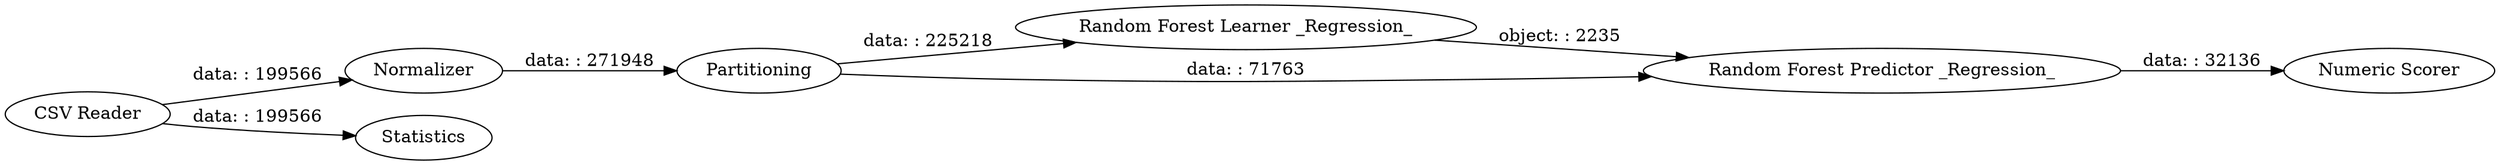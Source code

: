 digraph {
	"135031609757460250_11" [label=Partitioning]
	"135031609757460250_14" [label="Numeric Scorer"]
	"135031609757460250_7" [label="Random Forest Learner _Regression_"]
	"135031609757460250_6" [label="CSV Reader"]
	"135031609757460250_13" [label=Normalizer]
	"135031609757460250_12" [label=Statistics]
	"135031609757460250_8" [label="Random Forest Predictor _Regression_"]
	"135031609757460250_6" -> "135031609757460250_12" [label="data: : 199566"]
	"135031609757460250_8" -> "135031609757460250_14" [label="data: : 32136"]
	"135031609757460250_7" -> "135031609757460250_8" [label="object: : 2235"]
	"135031609757460250_6" -> "135031609757460250_13" [label="data: : 199566"]
	"135031609757460250_11" -> "135031609757460250_8" [label="data: : 71763"]
	"135031609757460250_11" -> "135031609757460250_7" [label="data: : 225218"]
	"135031609757460250_13" -> "135031609757460250_11" [label="data: : 271948"]
	rankdir=LR
}
